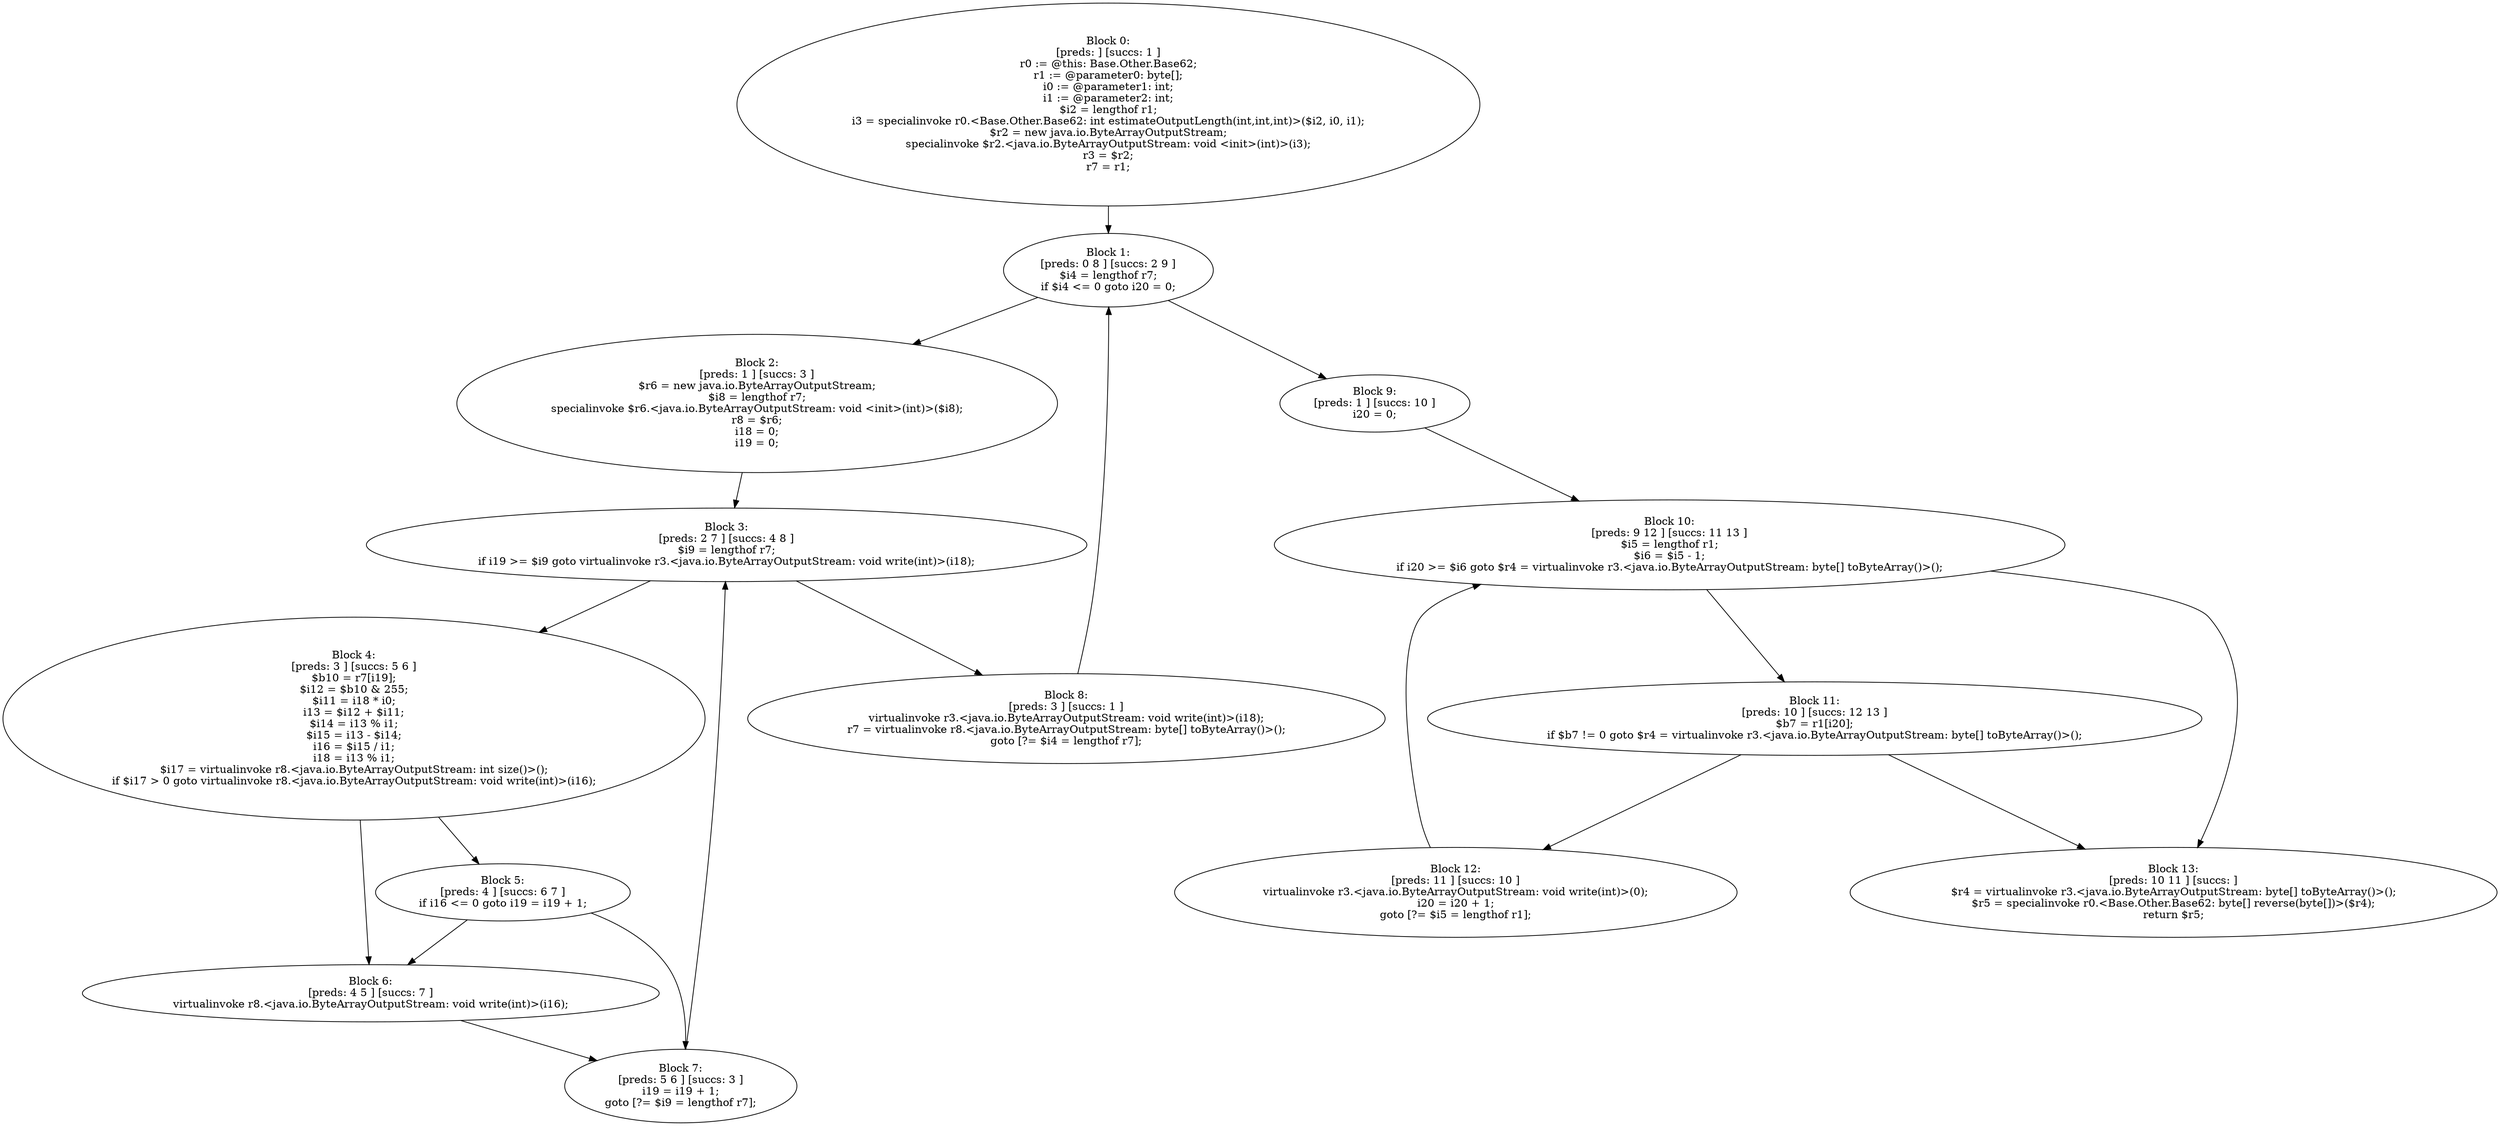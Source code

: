 digraph "unitGraph" {
    "Block 0:
[preds: ] [succs: 1 ]
r0 := @this: Base.Other.Base62;
r1 := @parameter0: byte[];
i0 := @parameter1: int;
i1 := @parameter2: int;
$i2 = lengthof r1;
i3 = specialinvoke r0.<Base.Other.Base62: int estimateOutputLength(int,int,int)>($i2, i0, i1);
$r2 = new java.io.ByteArrayOutputStream;
specialinvoke $r2.<java.io.ByteArrayOutputStream: void <init>(int)>(i3);
r3 = $r2;
r7 = r1;
"
    "Block 1:
[preds: 0 8 ] [succs: 2 9 ]
$i4 = lengthof r7;
if $i4 <= 0 goto i20 = 0;
"
    "Block 2:
[preds: 1 ] [succs: 3 ]
$r6 = new java.io.ByteArrayOutputStream;
$i8 = lengthof r7;
specialinvoke $r6.<java.io.ByteArrayOutputStream: void <init>(int)>($i8);
r8 = $r6;
i18 = 0;
i19 = 0;
"
    "Block 3:
[preds: 2 7 ] [succs: 4 8 ]
$i9 = lengthof r7;
if i19 >= $i9 goto virtualinvoke r3.<java.io.ByteArrayOutputStream: void write(int)>(i18);
"
    "Block 4:
[preds: 3 ] [succs: 5 6 ]
$b10 = r7[i19];
$i12 = $b10 & 255;
$i11 = i18 * i0;
i13 = $i12 + $i11;
$i14 = i13 % i1;
$i15 = i13 - $i14;
i16 = $i15 / i1;
i18 = i13 % i1;
$i17 = virtualinvoke r8.<java.io.ByteArrayOutputStream: int size()>();
if $i17 > 0 goto virtualinvoke r8.<java.io.ByteArrayOutputStream: void write(int)>(i16);
"
    "Block 5:
[preds: 4 ] [succs: 6 7 ]
if i16 <= 0 goto i19 = i19 + 1;
"
    "Block 6:
[preds: 4 5 ] [succs: 7 ]
virtualinvoke r8.<java.io.ByteArrayOutputStream: void write(int)>(i16);
"
    "Block 7:
[preds: 5 6 ] [succs: 3 ]
i19 = i19 + 1;
goto [?= $i9 = lengthof r7];
"
    "Block 8:
[preds: 3 ] [succs: 1 ]
virtualinvoke r3.<java.io.ByteArrayOutputStream: void write(int)>(i18);
r7 = virtualinvoke r8.<java.io.ByteArrayOutputStream: byte[] toByteArray()>();
goto [?= $i4 = lengthof r7];
"
    "Block 9:
[preds: 1 ] [succs: 10 ]
i20 = 0;
"
    "Block 10:
[preds: 9 12 ] [succs: 11 13 ]
$i5 = lengthof r1;
$i6 = $i5 - 1;
if i20 >= $i6 goto $r4 = virtualinvoke r3.<java.io.ByteArrayOutputStream: byte[] toByteArray()>();
"
    "Block 11:
[preds: 10 ] [succs: 12 13 ]
$b7 = r1[i20];
if $b7 != 0 goto $r4 = virtualinvoke r3.<java.io.ByteArrayOutputStream: byte[] toByteArray()>();
"
    "Block 12:
[preds: 11 ] [succs: 10 ]
virtualinvoke r3.<java.io.ByteArrayOutputStream: void write(int)>(0);
i20 = i20 + 1;
goto [?= $i5 = lengthof r1];
"
    "Block 13:
[preds: 10 11 ] [succs: ]
$r4 = virtualinvoke r3.<java.io.ByteArrayOutputStream: byte[] toByteArray()>();
$r5 = specialinvoke r0.<Base.Other.Base62: byte[] reverse(byte[])>($r4);
return $r5;
"
    "Block 0:
[preds: ] [succs: 1 ]
r0 := @this: Base.Other.Base62;
r1 := @parameter0: byte[];
i0 := @parameter1: int;
i1 := @parameter2: int;
$i2 = lengthof r1;
i3 = specialinvoke r0.<Base.Other.Base62: int estimateOutputLength(int,int,int)>($i2, i0, i1);
$r2 = new java.io.ByteArrayOutputStream;
specialinvoke $r2.<java.io.ByteArrayOutputStream: void <init>(int)>(i3);
r3 = $r2;
r7 = r1;
"->"Block 1:
[preds: 0 8 ] [succs: 2 9 ]
$i4 = lengthof r7;
if $i4 <= 0 goto i20 = 0;
";
    "Block 1:
[preds: 0 8 ] [succs: 2 9 ]
$i4 = lengthof r7;
if $i4 <= 0 goto i20 = 0;
"->"Block 2:
[preds: 1 ] [succs: 3 ]
$r6 = new java.io.ByteArrayOutputStream;
$i8 = lengthof r7;
specialinvoke $r6.<java.io.ByteArrayOutputStream: void <init>(int)>($i8);
r8 = $r6;
i18 = 0;
i19 = 0;
";
    "Block 1:
[preds: 0 8 ] [succs: 2 9 ]
$i4 = lengthof r7;
if $i4 <= 0 goto i20 = 0;
"->"Block 9:
[preds: 1 ] [succs: 10 ]
i20 = 0;
";
    "Block 2:
[preds: 1 ] [succs: 3 ]
$r6 = new java.io.ByteArrayOutputStream;
$i8 = lengthof r7;
specialinvoke $r6.<java.io.ByteArrayOutputStream: void <init>(int)>($i8);
r8 = $r6;
i18 = 0;
i19 = 0;
"->"Block 3:
[preds: 2 7 ] [succs: 4 8 ]
$i9 = lengthof r7;
if i19 >= $i9 goto virtualinvoke r3.<java.io.ByteArrayOutputStream: void write(int)>(i18);
";
    "Block 3:
[preds: 2 7 ] [succs: 4 8 ]
$i9 = lengthof r7;
if i19 >= $i9 goto virtualinvoke r3.<java.io.ByteArrayOutputStream: void write(int)>(i18);
"->"Block 4:
[preds: 3 ] [succs: 5 6 ]
$b10 = r7[i19];
$i12 = $b10 & 255;
$i11 = i18 * i0;
i13 = $i12 + $i11;
$i14 = i13 % i1;
$i15 = i13 - $i14;
i16 = $i15 / i1;
i18 = i13 % i1;
$i17 = virtualinvoke r8.<java.io.ByteArrayOutputStream: int size()>();
if $i17 > 0 goto virtualinvoke r8.<java.io.ByteArrayOutputStream: void write(int)>(i16);
";
    "Block 3:
[preds: 2 7 ] [succs: 4 8 ]
$i9 = lengthof r7;
if i19 >= $i9 goto virtualinvoke r3.<java.io.ByteArrayOutputStream: void write(int)>(i18);
"->"Block 8:
[preds: 3 ] [succs: 1 ]
virtualinvoke r3.<java.io.ByteArrayOutputStream: void write(int)>(i18);
r7 = virtualinvoke r8.<java.io.ByteArrayOutputStream: byte[] toByteArray()>();
goto [?= $i4 = lengthof r7];
";
    "Block 4:
[preds: 3 ] [succs: 5 6 ]
$b10 = r7[i19];
$i12 = $b10 & 255;
$i11 = i18 * i0;
i13 = $i12 + $i11;
$i14 = i13 % i1;
$i15 = i13 - $i14;
i16 = $i15 / i1;
i18 = i13 % i1;
$i17 = virtualinvoke r8.<java.io.ByteArrayOutputStream: int size()>();
if $i17 > 0 goto virtualinvoke r8.<java.io.ByteArrayOutputStream: void write(int)>(i16);
"->"Block 5:
[preds: 4 ] [succs: 6 7 ]
if i16 <= 0 goto i19 = i19 + 1;
";
    "Block 4:
[preds: 3 ] [succs: 5 6 ]
$b10 = r7[i19];
$i12 = $b10 & 255;
$i11 = i18 * i0;
i13 = $i12 + $i11;
$i14 = i13 % i1;
$i15 = i13 - $i14;
i16 = $i15 / i1;
i18 = i13 % i1;
$i17 = virtualinvoke r8.<java.io.ByteArrayOutputStream: int size()>();
if $i17 > 0 goto virtualinvoke r8.<java.io.ByteArrayOutputStream: void write(int)>(i16);
"->"Block 6:
[preds: 4 5 ] [succs: 7 ]
virtualinvoke r8.<java.io.ByteArrayOutputStream: void write(int)>(i16);
";
    "Block 5:
[preds: 4 ] [succs: 6 7 ]
if i16 <= 0 goto i19 = i19 + 1;
"->"Block 6:
[preds: 4 5 ] [succs: 7 ]
virtualinvoke r8.<java.io.ByteArrayOutputStream: void write(int)>(i16);
";
    "Block 5:
[preds: 4 ] [succs: 6 7 ]
if i16 <= 0 goto i19 = i19 + 1;
"->"Block 7:
[preds: 5 6 ] [succs: 3 ]
i19 = i19 + 1;
goto [?= $i9 = lengthof r7];
";
    "Block 6:
[preds: 4 5 ] [succs: 7 ]
virtualinvoke r8.<java.io.ByteArrayOutputStream: void write(int)>(i16);
"->"Block 7:
[preds: 5 6 ] [succs: 3 ]
i19 = i19 + 1;
goto [?= $i9 = lengthof r7];
";
    "Block 7:
[preds: 5 6 ] [succs: 3 ]
i19 = i19 + 1;
goto [?= $i9 = lengthof r7];
"->"Block 3:
[preds: 2 7 ] [succs: 4 8 ]
$i9 = lengthof r7;
if i19 >= $i9 goto virtualinvoke r3.<java.io.ByteArrayOutputStream: void write(int)>(i18);
";
    "Block 8:
[preds: 3 ] [succs: 1 ]
virtualinvoke r3.<java.io.ByteArrayOutputStream: void write(int)>(i18);
r7 = virtualinvoke r8.<java.io.ByteArrayOutputStream: byte[] toByteArray()>();
goto [?= $i4 = lengthof r7];
"->"Block 1:
[preds: 0 8 ] [succs: 2 9 ]
$i4 = lengthof r7;
if $i4 <= 0 goto i20 = 0;
";
    "Block 9:
[preds: 1 ] [succs: 10 ]
i20 = 0;
"->"Block 10:
[preds: 9 12 ] [succs: 11 13 ]
$i5 = lengthof r1;
$i6 = $i5 - 1;
if i20 >= $i6 goto $r4 = virtualinvoke r3.<java.io.ByteArrayOutputStream: byte[] toByteArray()>();
";
    "Block 10:
[preds: 9 12 ] [succs: 11 13 ]
$i5 = lengthof r1;
$i6 = $i5 - 1;
if i20 >= $i6 goto $r4 = virtualinvoke r3.<java.io.ByteArrayOutputStream: byte[] toByteArray()>();
"->"Block 11:
[preds: 10 ] [succs: 12 13 ]
$b7 = r1[i20];
if $b7 != 0 goto $r4 = virtualinvoke r3.<java.io.ByteArrayOutputStream: byte[] toByteArray()>();
";
    "Block 10:
[preds: 9 12 ] [succs: 11 13 ]
$i5 = lengthof r1;
$i6 = $i5 - 1;
if i20 >= $i6 goto $r4 = virtualinvoke r3.<java.io.ByteArrayOutputStream: byte[] toByteArray()>();
"->"Block 13:
[preds: 10 11 ] [succs: ]
$r4 = virtualinvoke r3.<java.io.ByteArrayOutputStream: byte[] toByteArray()>();
$r5 = specialinvoke r0.<Base.Other.Base62: byte[] reverse(byte[])>($r4);
return $r5;
";
    "Block 11:
[preds: 10 ] [succs: 12 13 ]
$b7 = r1[i20];
if $b7 != 0 goto $r4 = virtualinvoke r3.<java.io.ByteArrayOutputStream: byte[] toByteArray()>();
"->"Block 12:
[preds: 11 ] [succs: 10 ]
virtualinvoke r3.<java.io.ByteArrayOutputStream: void write(int)>(0);
i20 = i20 + 1;
goto [?= $i5 = lengthof r1];
";
    "Block 11:
[preds: 10 ] [succs: 12 13 ]
$b7 = r1[i20];
if $b7 != 0 goto $r4 = virtualinvoke r3.<java.io.ByteArrayOutputStream: byte[] toByteArray()>();
"->"Block 13:
[preds: 10 11 ] [succs: ]
$r4 = virtualinvoke r3.<java.io.ByteArrayOutputStream: byte[] toByteArray()>();
$r5 = specialinvoke r0.<Base.Other.Base62: byte[] reverse(byte[])>($r4);
return $r5;
";
    "Block 12:
[preds: 11 ] [succs: 10 ]
virtualinvoke r3.<java.io.ByteArrayOutputStream: void write(int)>(0);
i20 = i20 + 1;
goto [?= $i5 = lengthof r1];
"->"Block 10:
[preds: 9 12 ] [succs: 11 13 ]
$i5 = lengthof r1;
$i6 = $i5 - 1;
if i20 >= $i6 goto $r4 = virtualinvoke r3.<java.io.ByteArrayOutputStream: byte[] toByteArray()>();
";
}
